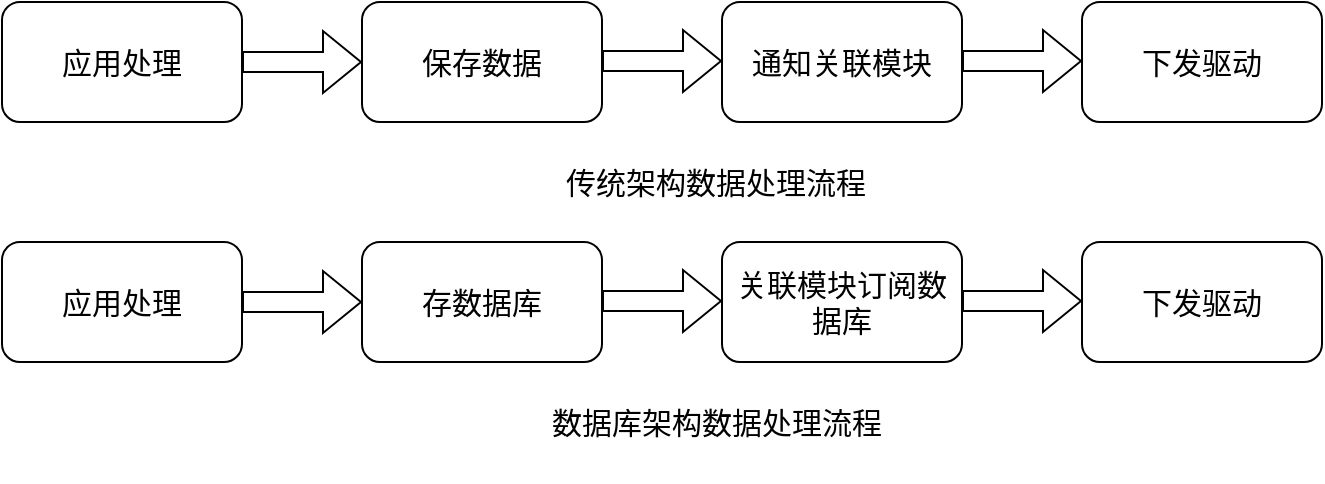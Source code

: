 <mxfile version="21.7.0" type="github">
  <diagram name="第 1 页" id="MQZdJ8MCjpJ_NA7FnJzc">
    <mxGraphModel dx="1401" dy="913" grid="1" gridSize="10" guides="1" tooltips="1" connect="1" arrows="1" fold="1" page="1" pageScale="1" pageWidth="827" pageHeight="1169" math="0" shadow="0">
      <root>
        <mxCell id="0" />
        <mxCell id="1" parent="0" />
        <mxCell id="Ey8GkH0KIX5KJ47GYGGW-20" value="数据库架构数据处理流程" style="rounded=0;whiteSpace=wrap;html=1;fontSize=15;strokeColor=none;" vertex="1" parent="1">
          <mxGeometry x="330.75" y="380" width="172.5" height="60" as="geometry" />
        </mxCell>
        <mxCell id="Ey8GkH0KIX5KJ47GYGGW-19" value="传统架构数据处理流程" style="rounded=0;whiteSpace=wrap;html=1;fontSize=15;strokeColor=none;" vertex="1" parent="1">
          <mxGeometry x="339" y="260" width="156" height="60" as="geometry" />
        </mxCell>
        <mxCell id="Ey8GkH0KIX5KJ47GYGGW-1" value="应用处理" style="rounded=1;whiteSpace=wrap;html=1;fontSize=15;" vertex="1" parent="1">
          <mxGeometry x="60" y="200" width="120" height="60" as="geometry" />
        </mxCell>
        <mxCell id="Ey8GkH0KIX5KJ47GYGGW-2" value="保存数据" style="rounded=1;whiteSpace=wrap;html=1;fontSize=15;" vertex="1" parent="1">
          <mxGeometry x="240" y="200" width="120" height="60" as="geometry" />
        </mxCell>
        <mxCell id="Ey8GkH0KIX5KJ47GYGGW-3" value="通知关联模块" style="rounded=1;whiteSpace=wrap;html=1;fontSize=15;" vertex="1" parent="1">
          <mxGeometry x="420" y="200" width="120" height="60" as="geometry" />
        </mxCell>
        <mxCell id="Ey8GkH0KIX5KJ47GYGGW-4" value="下发驱动" style="rounded=1;whiteSpace=wrap;html=1;fontSize=15;" vertex="1" parent="1">
          <mxGeometry x="600" y="200" width="120" height="60" as="geometry" />
        </mxCell>
        <mxCell id="Ey8GkH0KIX5KJ47GYGGW-9" value="" style="shape=flexArrow;endArrow=classic;html=1;rounded=0;exitX=1;exitY=0.5;exitDx=0;exitDy=0;fontSize=15;" edge="1" parent="1" source="Ey8GkH0KIX5KJ47GYGGW-1" target="Ey8GkH0KIX5KJ47GYGGW-2">
          <mxGeometry width="50" height="50" relative="1" as="geometry">
            <mxPoint x="390" y="490" as="sourcePoint" />
            <mxPoint x="440" y="440" as="targetPoint" />
          </mxGeometry>
        </mxCell>
        <mxCell id="Ey8GkH0KIX5KJ47GYGGW-10" value="" style="shape=flexArrow;endArrow=classic;html=1;rounded=0;exitX=1;exitY=0.5;exitDx=0;exitDy=0;fontSize=15;" edge="1" parent="1">
          <mxGeometry width="50" height="50" relative="1" as="geometry">
            <mxPoint x="360" y="229.5" as="sourcePoint" />
            <mxPoint x="420" y="229.5" as="targetPoint" />
          </mxGeometry>
        </mxCell>
        <mxCell id="Ey8GkH0KIX5KJ47GYGGW-11" value="" style="shape=flexArrow;endArrow=classic;html=1;rounded=0;exitX=1;exitY=0.5;exitDx=0;exitDy=0;fontSize=15;" edge="1" parent="1">
          <mxGeometry width="50" height="50" relative="1" as="geometry">
            <mxPoint x="540" y="229.5" as="sourcePoint" />
            <mxPoint x="600" y="229.5" as="targetPoint" />
          </mxGeometry>
        </mxCell>
        <mxCell id="Ey8GkH0KIX5KJ47GYGGW-12" value="应用处理" style="rounded=1;whiteSpace=wrap;html=1;fontSize=15;" vertex="1" parent="1">
          <mxGeometry x="60" y="320" width="120" height="60" as="geometry" />
        </mxCell>
        <mxCell id="Ey8GkH0KIX5KJ47GYGGW-13" value="存数据库" style="rounded=1;whiteSpace=wrap;html=1;fontSize=15;" vertex="1" parent="1">
          <mxGeometry x="240" y="320" width="120" height="60" as="geometry" />
        </mxCell>
        <mxCell id="Ey8GkH0KIX5KJ47GYGGW-14" value="关联模块订阅数据库" style="rounded=1;whiteSpace=wrap;html=1;fontSize=15;" vertex="1" parent="1">
          <mxGeometry x="420" y="320" width="120" height="60" as="geometry" />
        </mxCell>
        <mxCell id="Ey8GkH0KIX5KJ47GYGGW-15" value="下发驱动" style="rounded=1;whiteSpace=wrap;html=1;fontSize=15;" vertex="1" parent="1">
          <mxGeometry x="600" y="320" width="120" height="60" as="geometry" />
        </mxCell>
        <mxCell id="Ey8GkH0KIX5KJ47GYGGW-16" value="" style="shape=flexArrow;endArrow=classic;html=1;rounded=0;exitX=1;exitY=0.5;exitDx=0;exitDy=0;fontSize=15;" edge="1" parent="1" source="Ey8GkH0KIX5KJ47GYGGW-12" target="Ey8GkH0KIX5KJ47GYGGW-13">
          <mxGeometry width="50" height="50" relative="1" as="geometry">
            <mxPoint x="390" y="610" as="sourcePoint" />
            <mxPoint x="440" y="560" as="targetPoint" />
          </mxGeometry>
        </mxCell>
        <mxCell id="Ey8GkH0KIX5KJ47GYGGW-17" value="" style="shape=flexArrow;endArrow=classic;html=1;rounded=0;exitX=1;exitY=0.5;exitDx=0;exitDy=0;fontSize=15;" edge="1" parent="1">
          <mxGeometry width="50" height="50" relative="1" as="geometry">
            <mxPoint x="360" y="349.5" as="sourcePoint" />
            <mxPoint x="420" y="349.5" as="targetPoint" />
          </mxGeometry>
        </mxCell>
        <mxCell id="Ey8GkH0KIX5KJ47GYGGW-18" value="" style="shape=flexArrow;endArrow=classic;html=1;rounded=0;exitX=1;exitY=0.5;exitDx=0;exitDy=0;fontSize=15;" edge="1" parent="1">
          <mxGeometry width="50" height="50" relative="1" as="geometry">
            <mxPoint x="540" y="349.5" as="sourcePoint" />
            <mxPoint x="600" y="349.5" as="targetPoint" />
          </mxGeometry>
        </mxCell>
      </root>
    </mxGraphModel>
  </diagram>
</mxfile>
